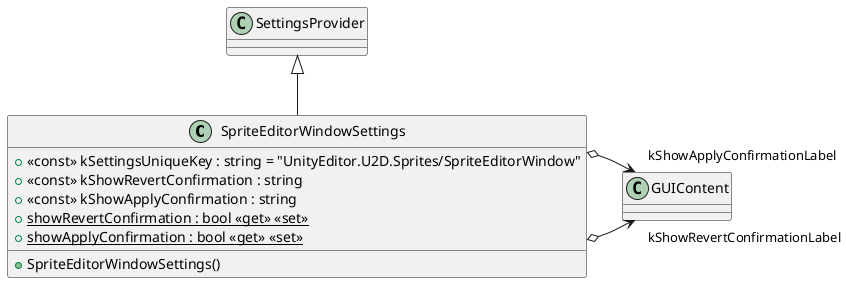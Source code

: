 @startuml
class SpriteEditorWindowSettings {
    + <<const>> kSettingsUniqueKey : string = "UnityEditor.U2D.Sprites/SpriteEditorWindow"
    + <<const>> kShowRevertConfirmation : string
    + <<const>> kShowApplyConfirmation : string
    + SpriteEditorWindowSettings()
    + {static} showRevertConfirmation : bool <<get>> <<set>>
    + {static} showApplyConfirmation : bool <<get>> <<set>>
}
SettingsProvider <|-- SpriteEditorWindowSettings
SpriteEditorWindowSettings o-> "kShowRevertConfirmationLabel" GUIContent
SpriteEditorWindowSettings o-> "kShowApplyConfirmationLabel" GUIContent
@enduml

